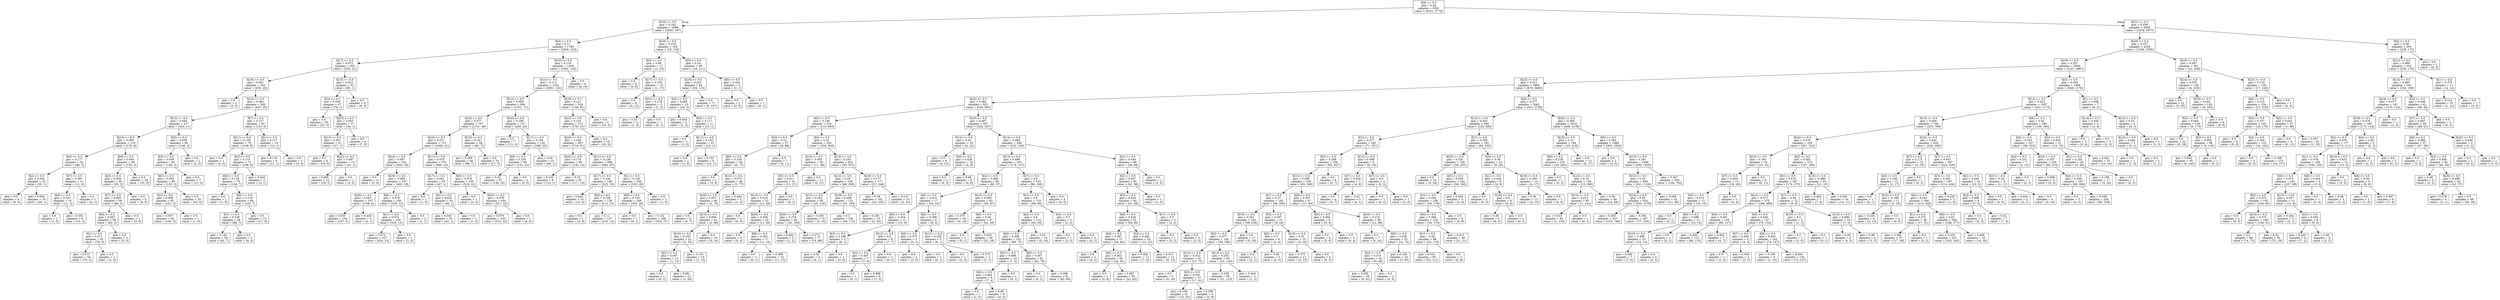 digraph Tree {
node [shape=box] ;
0 [label="X[9] <= 0.5\ngini = 0.49\nsamples = 6391\nvalue = [4321, 5774]"] ;
1 [label="X[16] <= 0.5\ngini = 0.182\nsamples = 1886\nvalue = [2645, 297]"] ;
0 -> 1 [labeldistance=2.5, labelangle=45, headlabel="True"] ;
2 [label="X[4] <= 0.5\ngini = 0.11\nsamples = 1783\nvalue = [2626, 163]"] ;
1 -> 2 ;
3 [label="X[17] <= 0.5\ngini = 0.073\nsamples = 355\nvalue = [535, 21]"] ;
2 -> 3 ;
4 [label="X[19] <= 0.5\ngini = 0.081\nsamples = 302\nvalue = [450, 20]"] ;
3 -> 4 ;
5 [label="gini = 0.0\nsamples = 2\nvalue = [3, 0]"] ;
4 -> 5 ;
6 [label="X[14] <= 0.5\ngini = 0.082\nsamples = 300\nvalue = [447, 20]"] ;
4 -> 6 ;
7 [label="X[13] <= 0.5\ngini = 0.064\nsamples = 217\nvalue = [324, 11]"] ;
6 -> 7 ;
8 [label="X[15] <= 0.5\ngini = 0.083\nsamples = 123\nvalue = [176, 8]"] ;
7 -> 8 ;
9 [label="X[0] <= 0.5\ngini = 0.177\nsamples = 34\nvalue = [46, 5]"] ;
8 -> 9 ;
10 [label="X[2] <= 0.5\ngini = 0.054\nsamples = 23\nvalue = [35, 1]"] ;
9 -> 10 ;
11 [label="gini = 0.0\nsamples = 4\nvalue = [6, 0]"] ;
10 -> 11 ;
12 [label="gini = 0.064\nsamples = 19\nvalue = [29, 1]"] ;
10 -> 12 ;
13 [label="X[7] <= 0.5\ngini = 0.391\nsamples = 11\nvalue = [11, 4]"] ;
9 -> 13 ;
14 [label="X[6] <= 0.5\ngini = 0.337\nsamples = 10\nvalue = [11, 3]"] ;
13 -> 14 ;
15 [label="gini = 0.0\nsamples = 1\nvalue = [1, 0]"] ;
14 -> 15 ;
16 [label="gini = 0.355\nsamples = 9\nvalue = [10, 3]"] ;
14 -> 16 ;
17 [label="gini = 0.0\nsamples = 1\nvalue = [0, 1]"] ;
13 -> 17 ;
18 [label="X[0] <= 0.5\ngini = 0.044\nsamples = 89\nvalue = [130, 3]"] ;
8 -> 18 ;
19 [label="X[3] <= 0.5\ngini = 0.059\nsamples = 63\nvalue = [95, 3]"] ;
18 -> 19 ;
20 [label="X[7] <= 0.5\ngini = 0.065\nsamples = 59\nvalue = [86, 3]"] ;
19 -> 20 ;
21 [label="X[5] <= 0.5\ngini = 0.067\nsamples = 58\nvalue = [83, 3]"] ;
20 -> 21 ;
22 [label="X[1] <= 0.5\ngini = 0.071\nsamples = 55\nvalue = [78, 3]"] ;
21 -> 22 ;
23 [label="gini = 0.073\nsamples = 54\nvalue = [76, 3]"] ;
22 -> 23 ;
24 [label="gini = 0.0\nsamples = 1\nvalue = [2, 0]"] ;
22 -> 24 ;
25 [label="gini = 0.0\nsamples = 3\nvalue = [5, 0]"] ;
21 -> 25 ;
26 [label="gini = 0.0\nsamples = 1\nvalue = [3, 0]"] ;
20 -> 26 ;
27 [label="gini = 0.0\nsamples = 4\nvalue = [9, 0]"] ;
19 -> 27 ;
28 [label="gini = 0.0\nsamples = 26\nvalue = [35, 0]"] ;
18 -> 28 ;
29 [label="X[5] <= 0.5\ngini = 0.039\nsamples = 94\nvalue = [148, 3]"] ;
7 -> 29 ;
30 [label="X[3] <= 0.5\ngini = 0.039\nsamples = 92\nvalue = [146, 3]"] ;
29 -> 30 ;
31 [label="X[0] <= 0.5\ngini = 0.043\nsamples = 85\nvalue = [135, 3]"] ;
30 -> 31 ;
32 [label="X[1] <= 0.5\ngini = 0.056\nsamples = 65\nvalue = [101, 3]"] ;
31 -> 32 ;
33 [label="gini = 0.057\nsamples = 64\nvalue = [100, 3]"] ;
32 -> 33 ;
34 [label="gini = 0.0\nsamples = 1\nvalue = [1, 0]"] ;
32 -> 34 ;
35 [label="gini = 0.0\nsamples = 20\nvalue = [34, 0]"] ;
31 -> 35 ;
36 [label="gini = 0.0\nsamples = 7\nvalue = [11, 0]"] ;
30 -> 36 ;
37 [label="gini = 0.0\nsamples = 2\nvalue = [2, 0]"] ;
29 -> 37 ;
38 [label="X[7] <= 0.5\ngini = 0.127\nsamples = 83\nvalue = [123, 9]"] ;
6 -> 38 ;
39 [label="X[11] <= 0.5\ngini = 0.128\nsamples = 73\nvalue = [108, 8]"] ;
38 -> 39 ;
40 [label="gini = 0.0\nsamples = 1\nvalue = [2, 0]"] ;
39 -> 40 ;
41 [label="X[3] <= 0.5\ngini = 0.131\nsamples = 72\nvalue = [106, 8]"] ;
39 -> 41 ;
42 [label="X[6] <= 0.5\ngini = 0.118\nsamples = 70\nvalue = [104, 7]"] ;
41 -> 42 ;
43 [label="gini = 0.0\nsamples = 1\nvalue = [1, 0]"] ;
42 -> 43 ;
44 [label="X[0] <= 0.5\ngini = 0.119\nsamples = 69\nvalue = [103, 7]"] ;
42 -> 44 ;
45 [label="X[1] <= 0.5\ngini = 0.139\nsamples = 56\nvalue = [86, 7]"] ;
44 -> 45 ;
46 [label="gini = 0.145\nsamples = 54\nvalue = [82, 7]"] ;
45 -> 46 ;
47 [label="gini = 0.0\nsamples = 2\nvalue = [4, 0]"] ;
45 -> 47 ;
48 [label="gini = 0.0\nsamples = 13\nvalue = [17, 0]"] ;
44 -> 48 ;
49 [label="gini = 0.444\nsamples = 2\nvalue = [2, 1]"] ;
41 -> 49 ;
50 [label="X[1] <= 0.5\ngini = 0.117\nsamples = 10\nvalue = [15, 1]"] ;
38 -> 50 ;
51 [label="gini = 0.153\nsamples = 8\nvalue = [11, 1]"] ;
50 -> 51 ;
52 [label="gini = 0.0\nsamples = 2\nvalue = [4, 0]"] ;
50 -> 52 ;
53 [label="X[15] <= 0.5\ngini = 0.023\nsamples = 53\nvalue = [85, 1]"] ;
3 -> 53 ;
54 [label="X[2] <= 0.5\ngini = 0.026\nsamples = 47\nvalue = [76, 1]"] ;
53 -> 54 ;
55 [label="gini = 0.0\nsamples = 20\nvalue = [32, 0]"] ;
54 -> 55 ;
56 [label="X[23] <= 0.5\ngini = 0.043\nsamples = 27\nvalue = [44, 1]"] ;
54 -> 56 ;
57 [label="X[13] <= 0.5\ngini = 0.051\nsamples = 21\nvalue = [37, 1]"] ;
56 -> 57 ;
58 [label="gini = 0.0\nsamples = 8\nvalue = [16, 0]"] ;
57 -> 58 ;
59 [label="X[22] <= 0.5\ngini = 0.087\nsamples = 13\nvalue = [21, 1]"] ;
57 -> 59 ;
60 [label="gini = 0.095\nsamples = 12\nvalue = [19, 1]"] ;
59 -> 60 ;
61 [label="gini = 0.0\nsamples = 1\nvalue = [2, 0]"] ;
59 -> 61 ;
62 [label="gini = 0.0\nsamples = 6\nvalue = [7, 0]"] ;
56 -> 62 ;
63 [label="gini = 0.0\nsamples = 6\nvalue = [9, 0]"] ;
53 -> 63 ;
64 [label="X[10] <= 0.5\ngini = 0.119\nsamples = 1428\nvalue = [2091, 142]"] ;
2 -> 64 ;
65 [label="X[13] <= 0.5\ngini = 0.112\nsamples = 1422\nvalue = [2091, 132]"] ;
64 -> 65 ;
66 [label="X[12] <= 0.5\ngini = 0.095\nsamples = 904\nvalue = [1351, 71]"] ;
65 -> 66 ;
67 [label="X[23] <= 0.5\ngini = 0.077\nsamples = 767\nvalue = [1151, 48]"] ;
66 -> 67 ;
68 [label="X[15] <= 0.5\ngini = 0.071\nsamples = 711\nvalue = [1066, 41]"] ;
67 -> 68 ;
69 [label="X[24] <= 0.5\ngini = 0.067\nsamples = 341\nvalue = [500, 18]"] ;
68 -> 69 ;
70 [label="gini = 0.0\nsamples = 4\nvalue = [5, 0]"] ;
69 -> 70 ;
71 [label="X[19] <= 0.5\ngini = 0.068\nsamples = 337\nvalue = [495, 18]"] ;
69 -> 71 ;
72 [label="X[20] <= 0.5\ngini = 0.045\nsamples = 107\nvalue = [169, 4]"] ;
71 -> 72 ;
73 [label="gini = 0.035\nsamples = 104\nvalue = [167, 3]"] ;
72 -> 73 ;
74 [label="gini = 0.444\nsamples = 3\nvalue = [2, 1]"] ;
72 -> 74 ;
75 [label="X[8] <= 0.5\ngini = 0.079\nsamples = 230\nvalue = [326, 14]"] ;
71 -> 75 ;
76 [label="X[1] <= 0.5\ngini = 0.074\nsamples = 228\nvalue = [325, 13]"] ;
75 -> 76 ;
77 [label="gini = 0.074\nsamples = 227\nvalue = [324, 13]"] ;
76 -> 77 ;
78 [label="gini = 0.0\nsamples = 1\nvalue = [1, 0]"] ;
76 -> 78 ;
79 [label="gini = 0.5\nsamples = 2\nvalue = [1, 1]"] ;
75 -> 79 ;
80 [label="X[11] <= 0.5\ngini = 0.075\nsamples = 370\nvalue = [566, 23]"] ;
68 -> 80 ;
81 [label="X[17] <= 0.5\ngini = 0.041\nsamples = 35\nvalue = [47, 1]"] ;
80 -> 81 ;
82 [label="gini = 0.0\nsamples = 1\nvalue = [1, 0]"] ;
81 -> 82 ;
83 [label="X[1] <= 0.5\ngini = 0.042\nsamples = 34\nvalue = [46, 1]"] ;
81 -> 83 ;
84 [label="gini = 0.043\nsamples = 33\nvalue = [45, 1]"] ;
83 -> 84 ;
85 [label="gini = 0.0\nsamples = 1\nvalue = [1, 0]"] ;
83 -> 85 ;
86 [label="X[0] <= 0.5\ngini = 0.078\nsamples = 335\nvalue = [519, 22]"] ;
80 -> 86 ;
87 [label="gini = 0.0\nsamples = 1\nvalue = [2, 0]"] ;
86 -> 87 ;
88 [label="X[20] <= 0.5\ngini = 0.078\nsamples = 334\nvalue = [517, 22]"] ;
86 -> 88 ;
89 [label="gini = 0.079\nsamples = 333\nvalue = [513, 22]"] ;
88 -> 89 ;
90 [label="gini = 0.0\nsamples = 1\nvalue = [4, 0]"] ;
88 -> 90 ;
91 [label="X[15] <= 0.5\ngini = 0.141\nsamples = 56\nvalue = [85, 7]"] ;
67 -> 91 ;
92 [label="gini = 0.169\nsamples = 46\nvalue = [68, 7]"] ;
91 -> 92 ;
93 [label="gini = 0.0\nsamples = 10\nvalue = [17, 0]"] ;
91 -> 93 ;
94 [label="X[24] <= 0.5\ngini = 0.185\nsamples = 137\nvalue = [200, 23]"] ;
66 -> 94 ;
95 [label="gini = 0.0\nsamples = 7\nvalue = [11, 0]"] ;
94 -> 95 ;
96 [label="X[17] <= 0.5\ngini = 0.193\nsamples = 130\nvalue = [189, 23]"] ;
94 -> 96 ;
97 [label="X[8] <= 0.5\ngini = 0.234\nsamples = 99\nvalue = [141, 22]"] ;
96 -> 97 ;
98 [label="gini = 0.24\nsamples = 97\nvalue = [136, 22]"] ;
97 -> 98 ;
99 [label="gini = 0.0\nsamples = 2\nvalue = [5, 0]"] ;
97 -> 99 ;
100 [label="gini = 0.04\nsamples = 31\nvalue = [48, 1]"] ;
96 -> 100 ;
101 [label="X[20] <= 0.5\ngini = 0.141\nsamples = 518\nvalue = [740, 61]"] ;
65 -> 101 ;
102 [label="X[22] <= 0.5\ngini = 0.142\nsamples = 513\nvalue = [730, 61]"] ;
101 -> 102 ;
103 [label="X[24] <= 0.5\ngini = 0.146\nsamples = 497\nvalue = [710, 61]"] ;
102 -> 103 ;
104 [label="X[23] <= 0.5\ngini = 0.176\nsamples = 99\nvalue = [130, 14]"] ;
103 -> 104 ;
105 [label="gini = 0.133\nsamples = 8\nvalue = [13, 1]"] ;
104 -> 105 ;
106 [label="gini = 0.18\nsamples = 91\nvalue = [117, 13]"] ;
104 -> 106 ;
107 [label="X[11] <= 0.5\ngini = 0.139\nsamples = 398\nvalue = [580, 47]"] ;
103 -> 107 ;
108 [label="X[17] <= 0.5\ngini = 0.144\nsamples = 148\nvalue = [225, 19]"] ;
107 -> 108 ;
109 [label="gini = 0.444\nsamples = 10\nvalue = [12, 6]"] ;
108 -> 109 ;
110 [label="X[0] <= 0.5\ngini = 0.108\nsamples = 138\nvalue = [213, 13]"] ;
108 -> 110 ;
111 [label="gini = 0.0\nsamples = 1\nvalue = [3, 0]"] ;
110 -> 111 ;
112 [label="gini = 0.11\nsamples = 137\nvalue = [210, 13]"] ;
110 -> 112 ;
113 [label="X[1] <= 0.5\ngini = 0.136\nsamples = 250\nvalue = [355, 28]"] ;
107 -> 113 ;
114 [label="X[0] <= 0.5\ngini = 0.136\nsamples = 249\nvalue = [354, 28]"] ;
113 -> 114 ;
115 [label="gini = 0.0\nsamples = 1\nvalue = [0, 1]"] ;
114 -> 115 ;
116 [label="gini = 0.132\nsamples = 248\nvalue = [354, 27]"] ;
114 -> 116 ;
117 [label="gini = 0.0\nsamples = 1\nvalue = [1, 0]"] ;
113 -> 117 ;
118 [label="gini = 0.0\nsamples = 16\nvalue = [20, 0]"] ;
102 -> 118 ;
119 [label="gini = 0.0\nsamples = 5\nvalue = [10, 0]"] ;
101 -> 119 ;
120 [label="gini = 0.0\nsamples = 6\nvalue = [0, 10]"] ;
64 -> 120 ;
121 [label="X[19] <= 0.5\ngini = 0.218\nsamples = 103\nvalue = [19, 134]"] ;
1 -> 121 ;
122 [label="X[4] <= 0.5\ngini = 0.08\nsamples = 17\nvalue = [1, 23]"] ;
121 -> 122 ;
123 [label="gini = 0.0\nsamples = 4\nvalue = [0, 6]"] ;
122 -> 123 ;
124 [label="X[17] <= 0.5\ngini = 0.105\nsamples = 13\nvalue = [1, 17]"] ;
122 -> 124 ;
125 [label="gini = 0.0\nsamples = 8\nvalue = [0, 12]"] ;
124 -> 125 ;
126 [label="X[23] <= 0.5\ngini = 0.278\nsamples = 5\nvalue = [1, 5]"] ;
124 -> 126 ;
127 [label="gini = 0.32\nsamples = 4\nvalue = [1, 4]"] ;
126 -> 127 ;
128 [label="gini = 0.0\nsamples = 1\nvalue = [0, 1]"] ;
126 -> 128 ;
129 [label="X[5] <= 0.5\ngini = 0.24\nsamples = 86\nvalue = [18, 111]"] ;
121 -> 129 ;
130 [label="X[10] <= 0.5\ngini = 0.222\nsamples = 84\nvalue = [16, 110]"] ;
129 -> 130 ;
131 [label="X[0] <= 0.5\ngini = 0.266\nsamples = 13\nvalue = [16, 3]"] ;
130 -> 131 ;
132 [label="gini = 0.444\nsamples = 2\nvalue = [1, 2]"] ;
131 -> 132 ;
133 [label="X[4] <= 0.5\ngini = 0.117\nsamples = 11\nvalue = [15, 1]"] ;
131 -> 133 ;
134 [label="gini = 0.0\nsamples = 1\nvalue = [2, 0]"] ;
133 -> 134 ;
135 [label="X[11] <= 0.5\ngini = 0.133\nsamples = 10\nvalue = [13, 1]"] ;
133 -> 135 ;
136 [label="gini = 0.0\nsamples = 1\nvalue = [1, 0]"] ;
135 -> 136 ;
137 [label="gini = 0.142\nsamples = 9\nvalue = [12, 1]"] ;
135 -> 137 ;
138 [label="gini = 0.0\nsamples = 71\nvalue = [0, 107]"] ;
130 -> 138 ;
139 [label="X[0] <= 0.5\ngini = 0.444\nsamples = 2\nvalue = [2, 1]"] ;
129 -> 139 ;
140 [label="gini = 0.0\nsamples = 1\nvalue = [2, 0]"] ;
139 -> 140 ;
141 [label="gini = 0.0\nsamples = 1\nvalue = [0, 1]"] ;
139 -> 141 ;
142 [label="X[21] <= 0.5\ngini = 0.359\nsamples = 4505\nvalue = [1676, 5477]"] ;
0 -> 142 [labeldistance=2.5, labelangle=-45, headlabel="False"] ;
143 [label="X[16] <= 0.5\ngini = 0.337\nsamples = 4250\nvalue = [1448, 5305]"] ;
142 -> 143 ;
144 [label="X[19] <= 0.5\ngini = 0.351\nsamples = 3949\nvalue = [1427, 4867]"] ;
143 -> 144 ;
145 [label="X[23] <= 0.5\ngini = 0.311\nsamples = 2885\nvalue = [879, 3689]"] ;
144 -> 145 ;
146 [label="X[24] <= 0.5\ngini = 0.384\nsamples = 823\nvalue = [336, 960]"] ;
145 -> 146 ;
147 [label="X[0] <= 0.5\ngini = 0.236\nsamples = 516\nvalue = [110, 693]"] ;
146 -> 147 ;
148 [label="X[3] <= 0.5\ngini = 0.12\nsamples = 57\nvalue = [6, 88]"] ;
147 -> 148 ;
149 [label="X[6] <= 0.5\ngini = 0.134\nsamples = 50\nvalue = [6, 77]"] ;
148 -> 149 ;
150 [label="gini = 0.0\nsamples = 2\nvalue = [3, 0]"] ;
149 -> 150 ;
151 [label="X[12] <= 0.5\ngini = 0.072\nsamples = 48\nvalue = [3, 77]"] ;
149 -> 151 ;
152 [label="X[20] <= 0.5\ngini = 0.051\nsamples = 46\nvalue = [2, 75]"] ;
151 -> 152 ;
153 [label="gini = 0.0\nsamples = 5\nvalue = [0, 7]"] ;
152 -> 153 ;
154 [label="X[14] <= 0.5\ngini = 0.056\nsamples = 41\nvalue = [2, 68]"] ;
152 -> 154 ;
155 [label="X[15] <= 0.5\ngini = 0.105\nsamples = 23\nvalue = [2, 34]"] ;
154 -> 155 ;
156 [label="X[2] <= 0.5\ngini = 0.087\nsamples = 13\nvalue = [1, 21]"] ;
155 -> 156 ;
157 [label="gini = 0.0\nsamples = 1\nvalue = [0, 1]"] ;
156 -> 157 ;
158 [label="gini = 0.091\nsamples = 12\nvalue = [1, 20]"] ;
156 -> 158 ;
159 [label="gini = 0.133\nsamples = 10\nvalue = [1, 13]"] ;
155 -> 159 ;
160 [label="gini = 0.0\nsamples = 18\nvalue = [0, 34]"] ;
154 -> 160 ;
161 [label="gini = 0.444\nsamples = 2\nvalue = [1, 2]"] ;
151 -> 161 ;
162 [label="gini = 0.0\nsamples = 7\nvalue = [0, 11]"] ;
148 -> 162 ;
163 [label="X[4] <= 0.5\ngini = 0.25\nsamples = 459\nvalue = [104, 605]"] ;
147 -> 163 ;
164 [label="X[14] <= 0.5\ngini = 0.303\nsamples = 36\nvalue = [11, 48]"] ;
163 -> 164 ;
165 [label="X[5] <= 0.5\ngini = 0.411\nsamples = 24\nvalue = [11, 27]"] ;
164 -> 165 ;
166 [label="X[13] <= 0.5\ngini = 0.418\nsamples = 23\nvalue = [11, 26]"] ;
165 -> 166 ;
167 [label="gini = 0.0\nsamples = 3\nvalue = [0, 6]"] ;
166 -> 167 ;
168 [label="X[20] <= 0.5\ngini = 0.458\nsamples = 20\nvalue = [11, 20]"] ;
166 -> 168 ;
169 [label="gini = 0.0\nsamples = 3\nvalue = [0, 4]"] ;
168 -> 169 ;
170 [label="X[6] <= 0.5\ngini = 0.483\nsamples = 17\nvalue = [11, 16]"] ;
168 -> 170 ;
171 [label="gini = 0.0\nsamples = 1\nvalue = [0, 1]"] ;
170 -> 171 ;
172 [label="gini = 0.488\nsamples = 16\nvalue = [11, 15]"] ;
170 -> 172 ;
173 [label="gini = 0.0\nsamples = 1\nvalue = [0, 1]"] ;
165 -> 173 ;
174 [label="gini = 0.0\nsamples = 12\nvalue = [0, 21]"] ;
164 -> 174 ;
175 [label="X[14] <= 0.5\ngini = 0.245\nsamples = 423\nvalue = [93, 557]"] ;
163 -> 175 ;
176 [label="X[13] <= 0.5\ngini = 0.29\nsamples = 246\nvalue = [66, 309]"] ;
175 -> 176 ;
177 [label="X[12] <= 0.5\ngini = 0.292\nsamples = 95\nvalue = [25, 116]"] ;
176 -> 177 ;
178 [label="X[20] <= 0.5\ngini = 0.278\nsamples = 80\nvalue = [20, 100]"] ;
177 -> 178 ;
179 [label="gini = 0.444\nsamples = 3\nvalue = [1, 2]"] ;
178 -> 179 ;
180 [label="gini = 0.272\nsamples = 77\nvalue = [19, 98]"] ;
178 -> 180 ;
181 [label="gini = 0.363\nsamples = 15\nvalue = [5, 16]"] ;
177 -> 181 ;
182 [label="X[18] <= 0.5\ngini = 0.289\nsamples = 151\nvalue = [41, 193]"] ;
176 -> 182 ;
183 [label="gini = 0.3\nsamples = 136\nvalue = [39, 173]"] ;
182 -> 183 ;
184 [label="gini = 0.165\nsamples = 15\nvalue = [2, 20]"] ;
182 -> 184 ;
185 [label="X[18] <= 0.5\ngini = 0.177\nsamples = 177\nvalue = [27, 248]"] ;
175 -> 185 ;
186 [label="gini = 0.18\nsamples = 162\nvalue = [25, 225]"] ;
185 -> 186 ;
187 [label="gini = 0.147\nsamples = 15\nvalue = [2, 23]"] ;
185 -> 187 ;
188 [label="X[20] <= 0.5\ngini = 0.497\nsamples = 307\nvalue = [226, 267]"] ;
146 -> 188 ;
189 [label="X[14] <= 0.5\ngini = 0.26\nsamples = 18\nvalue = [4, 22]"] ;
188 -> 189 ;
190 [label="gini = 0.0\nsamples = 8\nvalue = [0, 13]"] ;
189 -> 190 ;
191 [label="X[4] <= 0.5\ngini = 0.426\nsamples = 10\nvalue = [4, 9]"] ;
189 -> 191 ;
192 [label="gini = 0.0\nsamples = 2\nvalue = [0, 3]"] ;
191 -> 192 ;
193 [label="gini = 0.48\nsamples = 8\nvalue = [4, 6]"] ;
191 -> 193 ;
194 [label="X[14] <= 0.5\ngini = 0.499\nsamples = 289\nvalue = [222, 245]"] ;
188 -> 194 ;
195 [label="X[13] <= 0.5\ngini = 0.498\nsamples = 203\nvalue = [178, 157]"] ;
194 -> 195 ;
196 [label="X[4] <= 0.5\ngini = 0.484\nsamples = 80\nvalue = [82, 57]"] ;
195 -> 196 ;
197 [label="X[0] <= 0.5\ngini = 0.415\nsamples = 17\nvalue = [24, 10]"] ;
196 -> 197 ;
198 [label="X[6] <= 0.5\ngini = 0.454\nsamples = 11\nvalue = [15, 8]"] ;
197 -> 198 ;
199 [label="X[3] <= 0.5\ngini = 0.198\nsamples = 3\nvalue = [8, 1]"] ;
198 -> 199 ;
200 [label="gini = 0.32\nsamples = 2\nvalue = [4, 1]"] ;
199 -> 200 ;
201 [label="gini = 0.0\nsamples = 1\nvalue = [4, 0]"] ;
199 -> 201 ;
202 [label="X[12] <= 0.5\ngini = 0.5\nsamples = 8\nvalue = [7, 7]"] ;
198 -> 202 ;
203 [label="X[2] <= 0.5\ngini = 0.497\nsamples = 7\nvalue = [7, 6]"] ;
202 -> 203 ;
204 [label="gini = 0.0\nsamples = 1\nvalue = [0, 1]"] ;
203 -> 204 ;
205 [label="gini = 0.486\nsamples = 6\nvalue = [7, 5]"] ;
203 -> 205 ;
206 [label="gini = 0.0\nsamples = 1\nvalue = [0, 1]"] ;
202 -> 206 ;
207 [label="X[6] <= 0.5\ngini = 0.298\nsamples = 6\nvalue = [9, 2]"] ;
197 -> 207 ;
208 [label="X[5] <= 0.5\ngini = 0.375\nsamples = 3\nvalue = [3, 1]"] ;
207 -> 208 ;
209 [label="gini = 0.0\nsamples = 2\nvalue = [3, 0]"] ;
208 -> 209 ;
210 [label="gini = 0.0\nsamples = 1\nvalue = [0, 1]"] ;
208 -> 210 ;
211 [label="X[12] <= 0.5\ngini = 0.245\nsamples = 3\nvalue = [6, 1]"] ;
207 -> 211 ;
212 [label="gini = 0.0\nsamples = 1\nvalue = [3, 0]"] ;
211 -> 212 ;
213 [label="gini = 0.375\nsamples = 2\nvalue = [3, 1]"] ;
211 -> 213 ;
214 [label="X[15] <= 0.5\ngini = 0.495\nsamples = 63\nvalue = [58, 47]"] ;
196 -> 214 ;
215 [label="gini = 0.375\nsamples = 16\nvalue = [6, 18]"] ;
214 -> 215 ;
216 [label="X[0] <= 0.5\ngini = 0.46\nsamples = 47\nvalue = [52, 29]"] ;
214 -> 216 ;
217 [label="gini = 0.0\nsamples = 1\nvalue = [0, 1]"] ;
216 -> 217 ;
218 [label="gini = 0.455\nsamples = 46\nvalue = [52, 28]"] ;
216 -> 218 ;
219 [label="X[7] <= 0.5\ngini = 0.5\nsamples = 123\nvalue = [96, 100]"] ;
195 -> 219 ;
220 [label="X[1] <= 0.5\ngini = 0.5\nsamples = 119\nvalue = [96, 95]"] ;
219 -> 220 ;
221 [label="X[2] <= 0.5\ngini = 0.5\nsamples = 116\nvalue = [94, 93]"] ;
220 -> 221 ;
222 [label="X[4] <= 0.5\ngini = 0.496\nsamples = 102\nvalue = [89, 75]"] ;
221 -> 222 ;
223 [label="X[3] <= 0.5\ngini = 0.486\nsamples = 10\nvalue = [7, 5]"] ;
222 -> 223 ;
224 [label="X[6] <= 0.5\ngini = 0.463\nsamples = 9\nvalue = [7, 4]"] ;
223 -> 224 ;
225 [label="gini = 0.0\nsamples = 1\nvalue = [1, 0]"] ;
224 -> 225 ;
226 [label="gini = 0.48\nsamples = 8\nvalue = [6, 4]"] ;
224 -> 226 ;
227 [label="gini = 0.0\nsamples = 1\nvalue = [0, 1]"] ;
223 -> 227 ;
228 [label="X[0] <= 0.5\ngini = 0.497\nsamples = 92\nvalue = [82, 70]"] ;
222 -> 228 ;
229 [label="gini = 0.0\nsamples = 1\nvalue = [0, 1]"] ;
228 -> 229 ;
230 [label="gini = 0.496\nsamples = 91\nvalue = [82, 69]"] ;
228 -> 230 ;
231 [label="gini = 0.34\nsamples = 14\nvalue = [5, 18]"] ;
221 -> 231 ;
232 [label="X[4] <= 0.5\ngini = 0.5\nsamples = 3\nvalue = [2, 2]"] ;
220 -> 232 ;
233 [label="gini = 0.0\nsamples = 1\nvalue = [2, 0]"] ;
232 -> 233 ;
234 [label="gini = 0.0\nsamples = 2\nvalue = [0, 2]"] ;
232 -> 234 ;
235 [label="gini = 0.0\nsamples = 4\nvalue = [0, 5]"] ;
219 -> 235 ;
236 [label="X[1] <= 0.5\ngini = 0.444\nsamples = 86\nvalue = [44, 88]"] ;
194 -> 236 ;
237 [label="X[5] <= 0.5\ngini = 0.437\nsamples = 85\nvalue = [42, 88]"] ;
236 -> 237 ;
238 [label="X[3] <= 0.5\ngini = 0.434\nsamples = 84\nvalue = [41, 88]"] ;
237 -> 238 ;
239 [label="X[6] <= 0.5\ngini = 0.429\nsamples = 81\nvalue = [39, 86]"] ;
238 -> 239 ;
240 [label="X[4] <= 0.5\ngini = 0.397\nsamples = 57\nvalue = [24, 64]"] ;
239 -> 240 ;
241 [label="gini = 0.0\nsamples = 1\nvalue = [0, 2]"] ;
240 -> 241 ;
242 [label="X[0] <= 0.5\ngini = 0.402\nsamples = 56\nvalue = [24, 62]"] ;
240 -> 242 ;
243 [label="gini = 0.0\nsamples = 1\nvalue = [2, 0]"] ;
242 -> 243 ;
244 [label="gini = 0.387\nsamples = 55\nvalue = [22, 62]"] ;
242 -> 244 ;
245 [label="X[2] <= 0.5\ngini = 0.482\nsamples = 24\nvalue = [15, 22]"] ;
239 -> 245 ;
246 [label="gini = 0.492\nsamples = 11\nvalue = [7, 9]"] ;
245 -> 246 ;
247 [label="gini = 0.472\nsamples = 13\nvalue = [8, 13]"] ;
245 -> 247 ;
248 [label="X[7] <= 0.5\ngini = 0.5\nsamples = 3\nvalue = [2, 2]"] ;
238 -> 248 ;
249 [label="gini = 0.0\nsamples = 1\nvalue = [0, 2]"] ;
248 -> 249 ;
250 [label="gini = 0.0\nsamples = 2\nvalue = [2, 0]"] ;
248 -> 250 ;
251 [label="gini = 0.0\nsamples = 1\nvalue = [1, 0]"] ;
237 -> 251 ;
252 [label="gini = 0.0\nsamples = 1\nvalue = [2, 0]"] ;
236 -> 252 ;
253 [label="X[4] <= 0.5\ngini = 0.277\nsamples = 2062\nvalue = [543, 2729]"] ;
145 -> 253 ;
254 [label="X[13] <= 0.5\ngini = 0.303\nsamples = 446\nvalue = [135, 590]"] ;
253 -> 254 ;
255 [label="X[1] <= 0.5\ngini = 0.277\nsamples = 265\nvalue = [71, 357]"] ;
254 -> 255 ;
256 [label="X[5] <= 0.5\ngini = 0.266\nsamples = 256\nvalue = [65, 347]"] ;
255 -> 256 ;
257 [label="X[15] <= 0.5\ngini = 0.269\nsamples = 250\nvalue = [65, 340]"] ;
256 -> 257 ;
258 [label="X[7] <= 0.5\ngini = 0.27\nsamples = 183\nvalue = [48, 250]"] ;
257 -> 258 ;
259 [label="X[18] <= 0.5\ngini = 0.251\nsamples = 162\nvalue = [39, 226]"] ;
258 -> 259 ;
260 [label="X[2] <= 0.5\ngini = 0.277\nsamples = 145\nvalue = [39, 196]"] ;
259 -> 260 ;
261 [label="X[14] <= 0.5\ngini = 0.312\nsamples = 52\nvalue = [17, 71]"] ;
260 -> 261 ;
262 [label="gini = 0.0\nsamples = 5\nvalue = [0, 10]"] ;
261 -> 262 ;
263 [label="X[3] <= 0.5\ngini = 0.341\nsamples = 47\nvalue = [17, 61]"] ;
261 -> 263 ;
264 [label="gini = 0.348\nsamples = 41\nvalue = [15, 52]"] ;
263 -> 264 ;
265 [label="gini = 0.298\nsamples = 6\nvalue = [2, 9]"] ;
263 -> 265 ;
266 [label="X[12] <= 0.5\ngini = 0.255\nsamples = 93\nvalue = [22, 125]"] ;
260 -> 266 ;
267 [label="gini = 0.249\nsamples = 90\nvalue = [21, 123]"] ;
266 -> 267 ;
268 [label="gini = 0.444\nsamples = 3\nvalue = [1, 2]"] ;
266 -> 268 ;
269 [label="gini = 0.0\nsamples = 17\nvalue = [0, 30]"] ;
259 -> 269 ;
270 [label="X[3] <= 0.5\ngini = 0.397\nsamples = 21\nvalue = [9, 24]"] ;
258 -> 270 ;
271 [label="X[0] <= 0.5\ngini = 0.5\nsamples = 6\nvalue = [4, 4]"] ;
270 -> 271 ;
272 [label="gini = 0.0\nsamples = 1\nvalue = [0, 1]"] ;
271 -> 272 ;
273 [label="gini = 0.49\nsamples = 5\nvalue = [4, 3]"] ;
271 -> 273 ;
274 [label="X[18] <= 0.5\ngini = 0.32\nsamples = 15\nvalue = [5, 20]"] ;
270 -> 274 ;
275 [label="gini = 0.375\nsamples = 11\nvalue = [5, 15]"] ;
274 -> 275 ;
276 [label="gini = 0.0\nsamples = 4\nvalue = [0, 5]"] ;
274 -> 276 ;
277 [label="X[6] <= 0.5\ngini = 0.267\nsamples = 67\nvalue = [17, 90]"] ;
257 -> 277 ;
278 [label="X[0] <= 0.5\ngini = 0.494\nsamples = 8\nvalue = [5, 4]"] ;
277 -> 278 ;
279 [label="gini = 0.0\nsamples = 4\nvalue = [5, 0]"] ;
278 -> 279 ;
280 [label="gini = 0.0\nsamples = 4\nvalue = [0, 4]"] ;
278 -> 280 ;
281 [label="X[20] <= 0.5\ngini = 0.215\nsamples = 59\nvalue = [12, 86]"] ;
277 -> 281 ;
282 [label="gini = 0.0\nsamples = 7\nvalue = [0, 10]"] ;
281 -> 282 ;
283 [label="X[0] <= 0.5\ngini = 0.236\nsamples = 52\nvalue = [12, 76]"] ;
281 -> 283 ;
284 [label="X[3] <= 0.5\ngini = 0.274\nsamples = 32\nvalue = [9, 46]"] ;
283 -> 284 ;
285 [label="gini = 0.295\nsamples = 29\nvalue = [9, 41]"] ;
284 -> 285 ;
286 [label="gini = 0.0\nsamples = 3\nvalue = [0, 5]"] ;
284 -> 286 ;
287 [label="gini = 0.165\nsamples = 20\nvalue = [3, 30]"] ;
283 -> 287 ;
288 [label="gini = 0.0\nsamples = 6\nvalue = [0, 7]"] ;
256 -> 288 ;
289 [label="X[15] <= 0.5\ngini = 0.469\nsamples = 9\nvalue = [6, 10]"] ;
255 -> 289 ;
290 [label="X[7] <= 0.5\ngini = 0.444\nsamples = 7\nvalue = [4, 8]"] ;
289 -> 290 ;
291 [label="gini = 0.0\nsamples = 4\nvalue = [0, 7]"] ;
290 -> 291 ;
292 [label="gini = 0.32\nsamples = 3\nvalue = [4, 1]"] ;
290 -> 292 ;
293 [label="X[7] <= 0.5\ngini = 0.5\nsamples = 2\nvalue = [2, 2]"] ;
289 -> 293 ;
294 [label="gini = 0.0\nsamples = 1\nvalue = [0, 2]"] ;
293 -> 294 ;
295 [label="gini = 0.0\nsamples = 1\nvalue = [2, 0]"] ;
293 -> 295 ;
296 [label="X[7] <= 0.5\ngini = 0.338\nsamples = 181\nvalue = [64, 233]"] ;
254 -> 296 ;
297 [label="X[20] <= 0.5\ngini = 0.335\nsamples = 158\nvalue = [56, 207]"] ;
296 -> 297 ;
298 [label="gini = 0.0\nsamples = 16\nvalue = [0, 24]"] ;
297 -> 298 ;
299 [label="X[5] <= 0.5\ngini = 0.359\nsamples = 142\nvalue = [56, 183]"] ;
297 -> 299 ;
300 [label="X[3] <= 0.5\ngini = 0.356\nsamples = 139\nvalue = [54, 179]"] ;
299 -> 300 ;
301 [label="X[0] <= 0.5\ngini = 0.366\nsamples = 134\nvalue = [54, 170]"] ;
300 -> 301 ;
302 [label="X[1] <= 0.5\ngini = 0.34\nsamples = 88\nvalue = [33, 119]"] ;
301 -> 302 ;
303 [label="gini = 0.353\nsamples = 85\nvalue = [33, 111]"] ;
302 -> 303 ;
304 [label="gini = 0.0\nsamples = 3\nvalue = [0, 8]"] ;
302 -> 304 ;
305 [label="gini = 0.413\nsamples = 46\nvalue = [21, 51]"] ;
301 -> 305 ;
306 [label="gini = 0.0\nsamples = 5\nvalue = [0, 9]"] ;
300 -> 306 ;
307 [label="gini = 0.444\nsamples = 3\nvalue = [2, 4]"] ;
299 -> 307 ;
308 [label="X[3] <= 0.5\ngini = 0.36\nsamples = 23\nvalue = [8, 26]"] ;
296 -> 308 ;
309 [label="X[1] <= 0.5\ngini = 0.426\nsamples = 9\nvalue = [4, 9]"] ;
308 -> 309 ;
310 [label="gini = 0.0\nsamples = 3\nvalue = [0, 5]"] ;
309 -> 310 ;
311 [label="X[18] <= 0.5\ngini = 0.5\nsamples = 6\nvalue = [4, 4]"] ;
309 -> 311 ;
312 [label="gini = 0.49\nsamples = 5\nvalue = [4, 3]"] ;
311 -> 312 ;
313 [label="gini = 0.0\nsamples = 1\nvalue = [0, 1]"] ;
311 -> 313 ;
314 [label="X[18] <= 0.5\ngini = 0.308\nsamples = 14\nvalue = [4, 17]"] ;
308 -> 314 ;
315 [label="gini = 0.36\nsamples = 13\nvalue = [4, 13]"] ;
314 -> 315 ;
316 [label="gini = 0.0\nsamples = 1\nvalue = [0, 4]"] ;
314 -> 316 ;
317 [label="X[20] <= 0.5\ngini = 0.269\nsamples = 1616\nvalue = [408, 2139]"] ;
253 -> 317 ;
318 [label="X[15] <= 0.5\ngini = 0.12\nsamples = 148\nvalue = [15, 219]"] ;
317 -> 318 ;
319 [label="X[0] <= 0.5\ngini = 0.129\nsamples = 135\nvalue = [15, 202]"] ;
318 -> 319 ;
320 [label="gini = 0.0\nsamples = 1\nvalue = [0, 2]"] ;
319 -> 320 ;
321 [label="X[13] <= 0.5\ngini = 0.13\nsamples = 134\nvalue = [15, 200]"] ;
319 -> 321 ;
322 [label="X[12] <= 0.5\ngini = 0.015\nsamples = 85\nvalue = [1, 131]"] ;
321 -> 322 ;
323 [label="gini = 0.015\nsamples = 84\nvalue = [1, 130]"] ;
322 -> 323 ;
324 [label="gini = 0.0\nsamples = 1\nvalue = [0, 1]"] ;
322 -> 324 ;
325 [label="gini = 0.28\nsamples = 49\nvalue = [14, 69]"] ;
321 -> 325 ;
326 [label="gini = 0.0\nsamples = 13\nvalue = [0, 17]"] ;
318 -> 326 ;
327 [label="X[0] <= 0.5\ngini = 0.282\nsamples = 1468\nvalue = [393, 1920]"] ;
317 -> 327 ;
328 [label="gini = 0.0\nsamples = 2\nvalue = [3, 0]"] ;
327 -> 328 ;
329 [label="X[13] <= 0.5\ngini = 0.281\nsamples = 1466\nvalue = [390, 1920]"] ;
327 -> 329 ;
330 [label="X[12] <= 0.5\ngini = 0.29\nsamples = 866\nvalue = [241, 1128]"] ;
329 -> 330 ;
331 [label="X[15] <= 0.5\ngini = 0.29\nsamples = 824\nvalue = [230, 1079]"] ;
330 -> 331 ;
332 [label="gini = 0.283\nsamples = 557\nvalue = [153, 744]"] ;
331 -> 332 ;
333 [label="gini = 0.304\nsamples = 267\nvalue = [77, 335]"] ;
331 -> 333 ;
334 [label="gini = 0.299\nsamples = 42\nvalue = [11, 49]"] ;
330 -> 334 ;
335 [label="gini = 0.267\nsamples = 600\nvalue = [149, 792]"] ;
329 -> 335 ;
336 [label="X[5] <= 0.5\ngini = 0.433\nsamples = 1064\nvalue = [548, 1178]"] ;
144 -> 336 ;
337 [label="X[12] <= 0.5\ngini = 0.432\nsamples = 1057\nvalue = [542, 1173]"] ;
336 -> 337 ;
338 [label="X[13] <= 0.5\ngini = 0.459\nsamples = 749\nvalue = [433, 780]"] ;
337 -> 338 ;
339 [label="X[24] <= 0.5\ngini = 0.476\nsamples = 329\nvalue = [207, 322]"] ;
338 -> 339 ;
340 [label="X[22] <= 0.5\ngini = 0.363\nsamples = 19\nvalue = [10, 32]"] ;
339 -> 340 ;
341 [label="X[7] <= 0.5\ngini = 0.444\nsamples = 13\nvalue = [10, 20]"] ;
340 -> 341 ;
342 [label="X[0] <= 0.5\ngini = 0.473\nsamples = 12\nvalue = [10, 16]"] ;
341 -> 342 ;
343 [label="gini = 0.0\nsamples = 1\nvalue = [0, 2]"] ;
342 -> 343 ;
344 [label="X[6] <= 0.5\ngini = 0.486\nsamples = 11\nvalue = [10, 14]"] ;
342 -> 344 ;
345 [label="X[15] <= 0.5\ngini = 0.496\nsamples = 10\nvalue = [10, 12]"] ;
344 -> 345 ;
346 [label="gini = 0.492\nsamples = 7\nvalue = [7, 9]"] ;
345 -> 346 ;
347 [label="gini = 0.5\nsamples = 3\nvalue = [3, 3]"] ;
345 -> 347 ;
348 [label="gini = 0.0\nsamples = 1\nvalue = [0, 2]"] ;
344 -> 348 ;
349 [label="gini = 0.0\nsamples = 1\nvalue = [0, 4]"] ;
341 -> 349 ;
350 [label="gini = 0.0\nsamples = 6\nvalue = [0, 12]"] ;
340 -> 350 ;
351 [label="X[2] <= 0.5\ngini = 0.482\nsamples = 310\nvalue = [197, 290]"] ;
339 -> 351 ;
352 [label="X[3] <= 0.5\ngini = 0.476\nsamples = 287\nvalue = [176, 275]"] ;
351 -> 352 ;
353 [label="X[14] <= 0.5\ngini = 0.473\nsamples = 275\nvalue = [168, 269]"] ;
352 -> 353 ;
354 [label="X[6] <= 0.5\ngini = 0.491\nsamples = 128\nvalue = [90, 117]"] ;
353 -> 354 ;
355 [label="gini = 0.493\nsamples = 121\nvalue = [86, 110]"] ;
354 -> 355 ;
356 [label="gini = 0.463\nsamples = 7\nvalue = [4, 7]"] ;
354 -> 356 ;
357 [label="X[0] <= 0.5\ngini = 0.448\nsamples = 147\nvalue = [78, 152]"] ;
353 -> 357 ;
358 [label="X[7] <= 0.5\ngini = 0.494\nsamples = 4\nvalue = [4, 5]"] ;
357 -> 358 ;
359 [label="gini = 0.0\nsamples = 1\nvalue = [2, 0]"] ;
358 -> 359 ;
360 [label="gini = 0.408\nsamples = 3\nvalue = [2, 5]"] ;
358 -> 360 ;
361 [label="X[4] <= 0.5\ngini = 0.445\nsamples = 143\nvalue = [74, 147]"] ;
357 -> 361 ;
362 [label="gini = 0.165\nsamples = 9\nvalue = [1, 10]"] ;
361 -> 362 ;
363 [label="gini = 0.454\nsamples = 134\nvalue = [73, 137]"] ;
361 -> 363 ;
364 [label="X[7] <= 0.5\ngini = 0.49\nsamples = 12\nvalue = [8, 6]"] ;
352 -> 364 ;
365 [label="X[15] <= 0.5\ngini = 0.5\nsamples = 2\nvalue = [1, 1]"] ;
364 -> 365 ;
366 [label="gini = 0.0\nsamples = 1\nvalue = [1, 0]"] ;
365 -> 366 ;
367 [label="gini = 0.0\nsamples = 1\nvalue = [0, 1]"] ;
365 -> 367 ;
368 [label="X[15] <= 0.5\ngini = 0.486\nsamples = 10\nvalue = [7, 5]"] ;
364 -> 368 ;
369 [label="gini = 0.49\nsamples = 6\nvalue = [4, 3]"] ;
368 -> 369 ;
370 [label="gini = 0.48\nsamples = 4\nvalue = [3, 2]"] ;
368 -> 370 ;
371 [label="X[14] <= 0.5\ngini = 0.486\nsamples = 23\nvalue = [21, 15]"] ;
351 -> 371 ;
372 [label="gini = 0.463\nsamples = 7\nvalue = [7, 4]"] ;
371 -> 372 ;
373 [label="gini = 0.493\nsamples = 16\nvalue = [14, 11]"] ;
371 -> 373 ;
374 [label="X[24] <= 0.5\ngini = 0.442\nsamples = 420\nvalue = [226, 458]"] ;
338 -> 374 ;
375 [label="X[7] <= 0.5\ngini = 0.172\nsamples = 13\nvalue = [2, 19]"] ;
374 -> 375 ;
376 [label="X[4] <= 0.5\ngini = 0.188\nsamples = 12\nvalue = [2, 17]"] ;
375 -> 376 ;
377 [label="gini = 0.0\nsamples = 1\nvalue = [0, 1]"] ;
376 -> 377 ;
378 [label="X[22] <= 0.5\ngini = 0.198\nsamples = 11\nvalue = [2, 16]"] ;
376 -> 378 ;
379 [label="gini = 0.245\nsamples = 9\nvalue = [2, 12]"] ;
378 -> 379 ;
380 [label="gini = 0.0\nsamples = 2\nvalue = [0, 4]"] ;
378 -> 380 ;
381 [label="gini = 0.0\nsamples = 1\nvalue = [0, 2]"] ;
375 -> 381 ;
382 [label="X[7] <= 0.5\ngini = 0.447\nsamples = 407\nvalue = [224, 439]"] ;
374 -> 382 ;
383 [label="X[3] <= 0.5\ngini = 0.442\nsamples = 397\nvalue = [214, 434]"] ;
382 -> 383 ;
384 [label="X[0] <= 0.5\ngini = 0.444\nsamples = 394\nvalue = [213, 428]"] ;
383 -> 384 ;
385 [label="X[1] <= 0.5\ngini = 0.375\nsamples = 38\nvalue = [17, 51]"] ;
384 -> 385 ;
386 [label="gini = 0.382\nsamples = 37\nvalue = [17, 49]"] ;
385 -> 386 ;
387 [label="gini = 0.0\nsamples = 1\nvalue = [0, 2]"] ;
385 -> 387 ;
388 [label="X[6] <= 0.5\ngini = 0.45\nsamples = 356\nvalue = [196, 377]"] ;
384 -> 388 ;
389 [label="gini = 0.453\nsamples = 331\nvalue = [182, 342]"] ;
388 -> 389 ;
390 [label="gini = 0.408\nsamples = 25\nvalue = [14, 35]"] ;
388 -> 390 ;
391 [label="gini = 0.245\nsamples = 3\nvalue = [1, 6]"] ;
383 -> 391 ;
392 [label="X[2] <= 0.5\ngini = 0.444\nsamples = 10\nvalue = [10, 5]"] ;
382 -> 392 ;
393 [label="X[3] <= 0.5\ngini = 0.486\nsamples = 9\nvalue = [7, 5]"] ;
392 -> 393 ;
394 [label="gini = 0.0\nsamples = 2\nvalue = [0, 2]"] ;
393 -> 394 ;
395 [label="gini = 0.42\nsamples = 7\nvalue = [7, 3]"] ;
393 -> 395 ;
396 [label="gini = 0.0\nsamples = 1\nvalue = [3, 0]"] ;
392 -> 396 ;
397 [label="X[6] <= 0.5\ngini = 0.34\nsamples = 308\nvalue = [109, 393]"] ;
337 -> 397 ;
398 [label="X[0] <= 0.5\ngini = 0.353\nsamples = 257\nvalue = [96, 323]"] ;
397 -> 398 ;
399 [label="X[4] <= 0.5\ngini = 0.231\nsamples = 7\nvalue = [2, 13]"] ;
398 -> 399 ;
400 [label="X[3] <= 0.5\ngini = 0.26\nsamples = 6\nvalue = [2, 11]"] ;
399 -> 400 ;
401 [label="gini = 0.444\nsamples = 2\nvalue = [2, 1]"] ;
400 -> 401 ;
402 [label="gini = 0.0\nsamples = 4\nvalue = [0, 10]"] ;
400 -> 402 ;
403 [label="gini = 0.0\nsamples = 1\nvalue = [0, 2]"] ;
399 -> 403 ;
404 [label="X[24] <= 0.5\ngini = 0.357\nsamples = 250\nvalue = [94, 310]"] ;
398 -> 404 ;
405 [label="gini = 0.408\nsamples = 3\nvalue = [5, 2]"] ;
404 -> 405 ;
406 [label="X[4] <= 0.5\ngini = 0.348\nsamples = 247\nvalue = [89, 308]"] ;
404 -> 406 ;
407 [label="gini = 0.0\nsamples = 3\nvalue = [4, 0]"] ;
406 -> 407 ;
408 [label="gini = 0.339\nsamples = 244\nvalue = [85, 308]"] ;
406 -> 408 ;
409 [label="X[2] <= 0.5\ngini = 0.264\nsamples = 51\nvalue = [13, 70]"] ;
397 -> 409 ;
410 [label="X[1] <= 0.5\ngini = 0.185\nsamples = 18\nvalue = [3, 26]"] ;
409 -> 410 ;
411 [label="gini = 0.198\nsamples = 17\nvalue = [3, 24]"] ;
410 -> 411 ;
412 [label="gini = 0.0\nsamples = 1\nvalue = [0, 2]"] ;
410 -> 412 ;
413 [label="gini = 0.302\nsamples = 33\nvalue = [10, 44]"] ;
409 -> 413 ;
414 [label="X[1] <= 0.5\ngini = 0.496\nsamples = 7\nvalue = [6, 5]"] ;
336 -> 414 ;
415 [label="X[14] <= 0.5\ngini = 0.444\nsamples = 3\nvalue = [2, 4]"] ;
414 -> 415 ;
416 [label="gini = 0.0\nsamples = 2\nvalue = [0, 4]"] ;
415 -> 416 ;
417 [label="gini = 0.0\nsamples = 1\nvalue = [2, 0]"] ;
415 -> 417 ;
418 [label="X[13] <= 0.5\ngini = 0.32\nsamples = 4\nvalue = [4, 1]"] ;
414 -> 418 ;
419 [label="X[14] <= 0.5\ngini = 0.444\nsamples = 3\nvalue = [2, 1]"] ;
418 -> 419 ;
420 [label="gini = 0.0\nsamples = 1\nvalue = [1, 0]"] ;
419 -> 420 ;
421 [label="gini = 0.5\nsamples = 2\nvalue = [1, 1]"] ;
419 -> 421 ;
422 [label="gini = 0.0\nsamples = 1\nvalue = [2, 0]"] ;
418 -> 422 ;
423 [label="X[19] <= 0.5\ngini = 0.087\nsamples = 301\nvalue = [21, 438]"] ;
143 -> 423 ;
424 [label="X[24] <= 0.5\ngini = 0.035\nsamples = 146\nvalue = [4, 218]"] ;
423 -> 424 ;
425 [label="gini = 0.0\nsamples = 22\nvalue = [0, 36]"] ;
424 -> 425 ;
426 [label="X[18] <= 0.5\ngini = 0.042\nsamples = 124\nvalue = [4, 182]"] ;
424 -> 426 ;
427 [label="X[4] <= 0.5\ngini = 0.044\nsamples = 118\nvalue = [4, 173]"] ;
426 -> 427 ;
428 [label="gini = 0.0\nsamples = 22\nvalue = [0, 28]"] ;
427 -> 428 ;
429 [label="X[2] <= 0.5\ngini = 0.052\nsamples = 96\nvalue = [4, 145]"] ;
427 -> 429 ;
430 [label="gini = 0.053\nsamples = 95\nvalue = [4, 143]"] ;
429 -> 430 ;
431 [label="gini = 0.0\nsamples = 1\nvalue = [0, 2]"] ;
429 -> 431 ;
432 [label="gini = 0.0\nsamples = 6\nvalue = [0, 9]"] ;
426 -> 432 ;
433 [label="X[23] <= 0.5\ngini = 0.133\nsamples = 155\nvalue = [17, 220]"] ;
423 -> 433 ;
434 [label="X[6] <= 0.5\ngini = 0.135\nsamples = 154\nvalue = [17, 216]"] ;
433 -> 434 ;
435 [label="X[0] <= 0.5\ngini = 0.157\nsamples = 123\nvalue = [16, 170]"] ;
434 -> 435 ;
436 [label="gini = 0.0\nsamples = 5\nvalue = [0, 8]"] ;
435 -> 436 ;
437 [label="X[4] <= 0.5\ngini = 0.164\nsamples = 118\nvalue = [16, 162]"] ;
435 -> 437 ;
438 [label="gini = 0.0\nsamples = 3\nvalue = [0, 5]"] ;
437 -> 438 ;
439 [label="gini = 0.168\nsamples = 115\nvalue = [16, 157]"] ;
437 -> 439 ;
440 [label="X[2] <= 0.5\ngini = 0.042\nsamples = 31\nvalue = [1, 46]"] ;
434 -> 440 ;
441 [label="gini = 0.0\nsamples = 9\nvalue = [0, 13]"] ;
440 -> 441 ;
442 [label="gini = 0.057\nsamples = 22\nvalue = [1, 33]"] ;
440 -> 442 ;
443 [label="gini = 0.0\nsamples = 1\nvalue = [0, 4]"] ;
433 -> 443 ;
444 [label="X[5] <= 0.5\ngini = 0.49\nsamples = 255\nvalue = [228, 172]"] ;
142 -> 444 ;
445 [label="X[12] <= 0.5\ngini = 0.489\nsamples = 254\nvalue = [228, 170]"] ;
444 -> 445 ;
446 [label="X[14] <= 0.5\ngini = 0.485\nsamples = 243\nvalue = [224, 158]"] ;
445 -> 446 ;
447 [label="X[19] <= 0.5\ngini = 0.477\nsamples = 181\nvalue = [176, 114]"] ;
446 -> 447 ;
448 [label="X[18] <= 0.5\ngini = 0.478\nsamples = 180\nvalue = [175, 114]"] ;
447 -> 448 ;
449 [label="X[2] <= 0.5\ngini = 0.476\nsamples = 177\nvalue = [173, 111]"] ;
448 -> 449 ;
450 [label="X[1] <= 0.5\ngini = 0.478\nsamples = 165\nvalue = [160, 105]"] ;
449 -> 450 ;
451 [label="X[6] <= 0.5\ngini = 0.474\nsamples = 161\nvalue = [157, 99]"] ;
450 -> 451 ;
452 [label="X[0] <= 0.5\ngini = 0.475\nsamples = 150\nvalue = [146, 93]"] ;
451 -> 452 ;
453 [label="gini = 0.0\nsamples = 2\nvalue = [0, 2]"] ;
452 -> 453 ;
454 [label="X[15] <= 0.5\ngini = 0.473\nsamples = 148\nvalue = [146, 91]"] ;
452 -> 454 ;
455 [label="gini = 0.5\nsamples = 98\nvalue = [74, 73]"] ;
454 -> 455 ;
456 [label="gini = 0.32\nsamples = 50\nvalue = [72, 18]"] ;
454 -> 456 ;
457 [label="X[13] <= 0.5\ngini = 0.457\nsamples = 11\nvalue = [11, 6]"] ;
451 -> 457 ;
458 [label="gini = 0.444\nsamples = 3\nvalue = [2, 1]"] ;
457 -> 458 ;
459 [label="X[3] <= 0.5\ngini = 0.459\nsamples = 8\nvalue = [9, 5]"] ;
457 -> 459 ;
460 [label="gini = 0.346\nsamples = 4\nvalue = [7, 2]"] ;
459 -> 460 ;
461 [label="gini = 0.48\nsamples = 4\nvalue = [2, 3]"] ;
459 -> 461 ;
462 [label="X[6] <= 0.5\ngini = 0.444\nsamples = 4\nvalue = [3, 6]"] ;
450 -> 462 ;
463 [label="gini = 0.0\nsamples = 1\nvalue = [0, 4]"] ;
462 -> 463 ;
464 [label="gini = 0.48\nsamples = 3\nvalue = [3, 2]"] ;
462 -> 464 ;
465 [label="X[13] <= 0.5\ngini = 0.432\nsamples = 12\nvalue = [13, 6]"] ;
449 -> 465 ;
466 [label="gini = 0.0\nsamples = 3\nvalue = [5, 0]"] ;
465 -> 466 ;
467 [label="X[6] <= 0.5\ngini = 0.49\nsamples = 9\nvalue = [8, 6]"] ;
465 -> 467 ;
468 [label="gini = 0.0\nsamples = 1\nvalue = [1, 0]"] ;
467 -> 468 ;
469 [label="gini = 0.497\nsamples = 8\nvalue = [7, 6]"] ;
467 -> 469 ;
470 [label="X[4] <= 0.5\ngini = 0.48\nsamples = 3\nvalue = [2, 3]"] ;
448 -> 470 ;
471 [label="gini = 0.0\nsamples = 1\nvalue = [2, 0]"] ;
470 -> 471 ;
472 [label="gini = 0.0\nsamples = 2\nvalue = [0, 3]"] ;
470 -> 472 ;
473 [label="gini = 0.0\nsamples = 1\nvalue = [1, 0]"] ;
447 -> 473 ;
474 [label="X[2] <= 0.5\ngini = 0.499\nsamples = 62\nvalue = [48, 44]"] ;
446 -> 474 ;
475 [label="X[7] <= 0.5\ngini = 0.497\nsamples = 59\nvalue = [48, 41]"] ;
474 -> 475 ;
476 [label="X[0] <= 0.5\ngini = 0.496\nsamples = 57\nvalue = [47, 39]"] ;
475 -> 476 ;
477 [label="gini = 0.0\nsamples = 1\nvalue = [3, 0]"] ;
476 -> 477 ;
478 [label="X[4] <= 0.5\ngini = 0.498\nsamples = 56\nvalue = [44, 39]"] ;
476 -> 478 ;
479 [label="gini = 0.48\nsamples = 4\nvalue = [3, 2]"] ;
478 -> 479 ;
480 [label="X[20] <= 0.5\ngini = 0.499\nsamples = 52\nvalue = [41, 37]"] ;
478 -> 480 ;
481 [label="gini = 0.278\nsamples = 4\nvalue = [5, 1]"] ;
480 -> 481 ;
482 [label="gini = 0.5\nsamples = 48\nvalue = [36, 36]"] ;
480 -> 482 ;
483 [label="X[20] <= 0.5\ngini = 0.444\nsamples = 2\nvalue = [1, 2]"] ;
475 -> 483 ;
484 [label="gini = 0.0\nsamples = 1\nvalue = [0, 2]"] ;
483 -> 484 ;
485 [label="gini = 0.0\nsamples = 1\nvalue = [1, 0]"] ;
483 -> 485 ;
486 [label="gini = 0.0\nsamples = 3\nvalue = [0, 3]"] ;
474 -> 486 ;
487 [label="X[1] <= 0.5\ngini = 0.375\nsamples = 11\nvalue = [4, 12]"] ;
445 -> 487 ;
488 [label="gini = 0.142\nsamples = 10\nvalue = [1, 12]"] ;
487 -> 488 ;
489 [label="gini = 0.0\nsamples = 1\nvalue = [3, 0]"] ;
487 -> 489 ;
490 [label="gini = 0.0\nsamples = 1\nvalue = [0, 2]"] ;
444 -> 490 ;
}